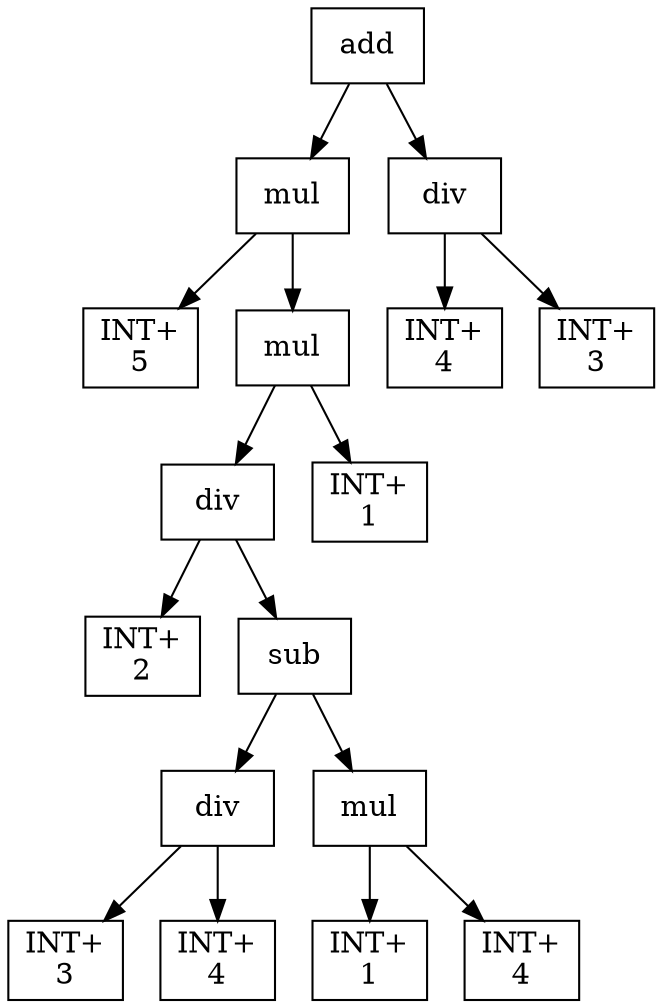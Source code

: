 digraph expr {
  node [shape=box];
  n1 [label="add"];
  n2 [label="mul"];
  n3 [label="INT+\n5"];
  n4 [label="mul"];
  n5 [label="div"];
  n6 [label="INT+\n2"];
  n7 [label="sub"];
  n8 [label="div"];
  n9 [label="INT+\n3"];
  n10 [label="INT+\n4"];
  n8 -> n9;
  n8 -> n10;
  n11 [label="mul"];
  n12 [label="INT+\n1"];
  n13 [label="INT+\n4"];
  n11 -> n12;
  n11 -> n13;
  n7 -> n8;
  n7 -> n11;
  n5 -> n6;
  n5 -> n7;
  n14 [label="INT+\n1"];
  n4 -> n5;
  n4 -> n14;
  n2 -> n3;
  n2 -> n4;
  n15 [label="div"];
  n16 [label="INT+\n4"];
  n17 [label="INT+\n3"];
  n15 -> n16;
  n15 -> n17;
  n1 -> n2;
  n1 -> n15;
}